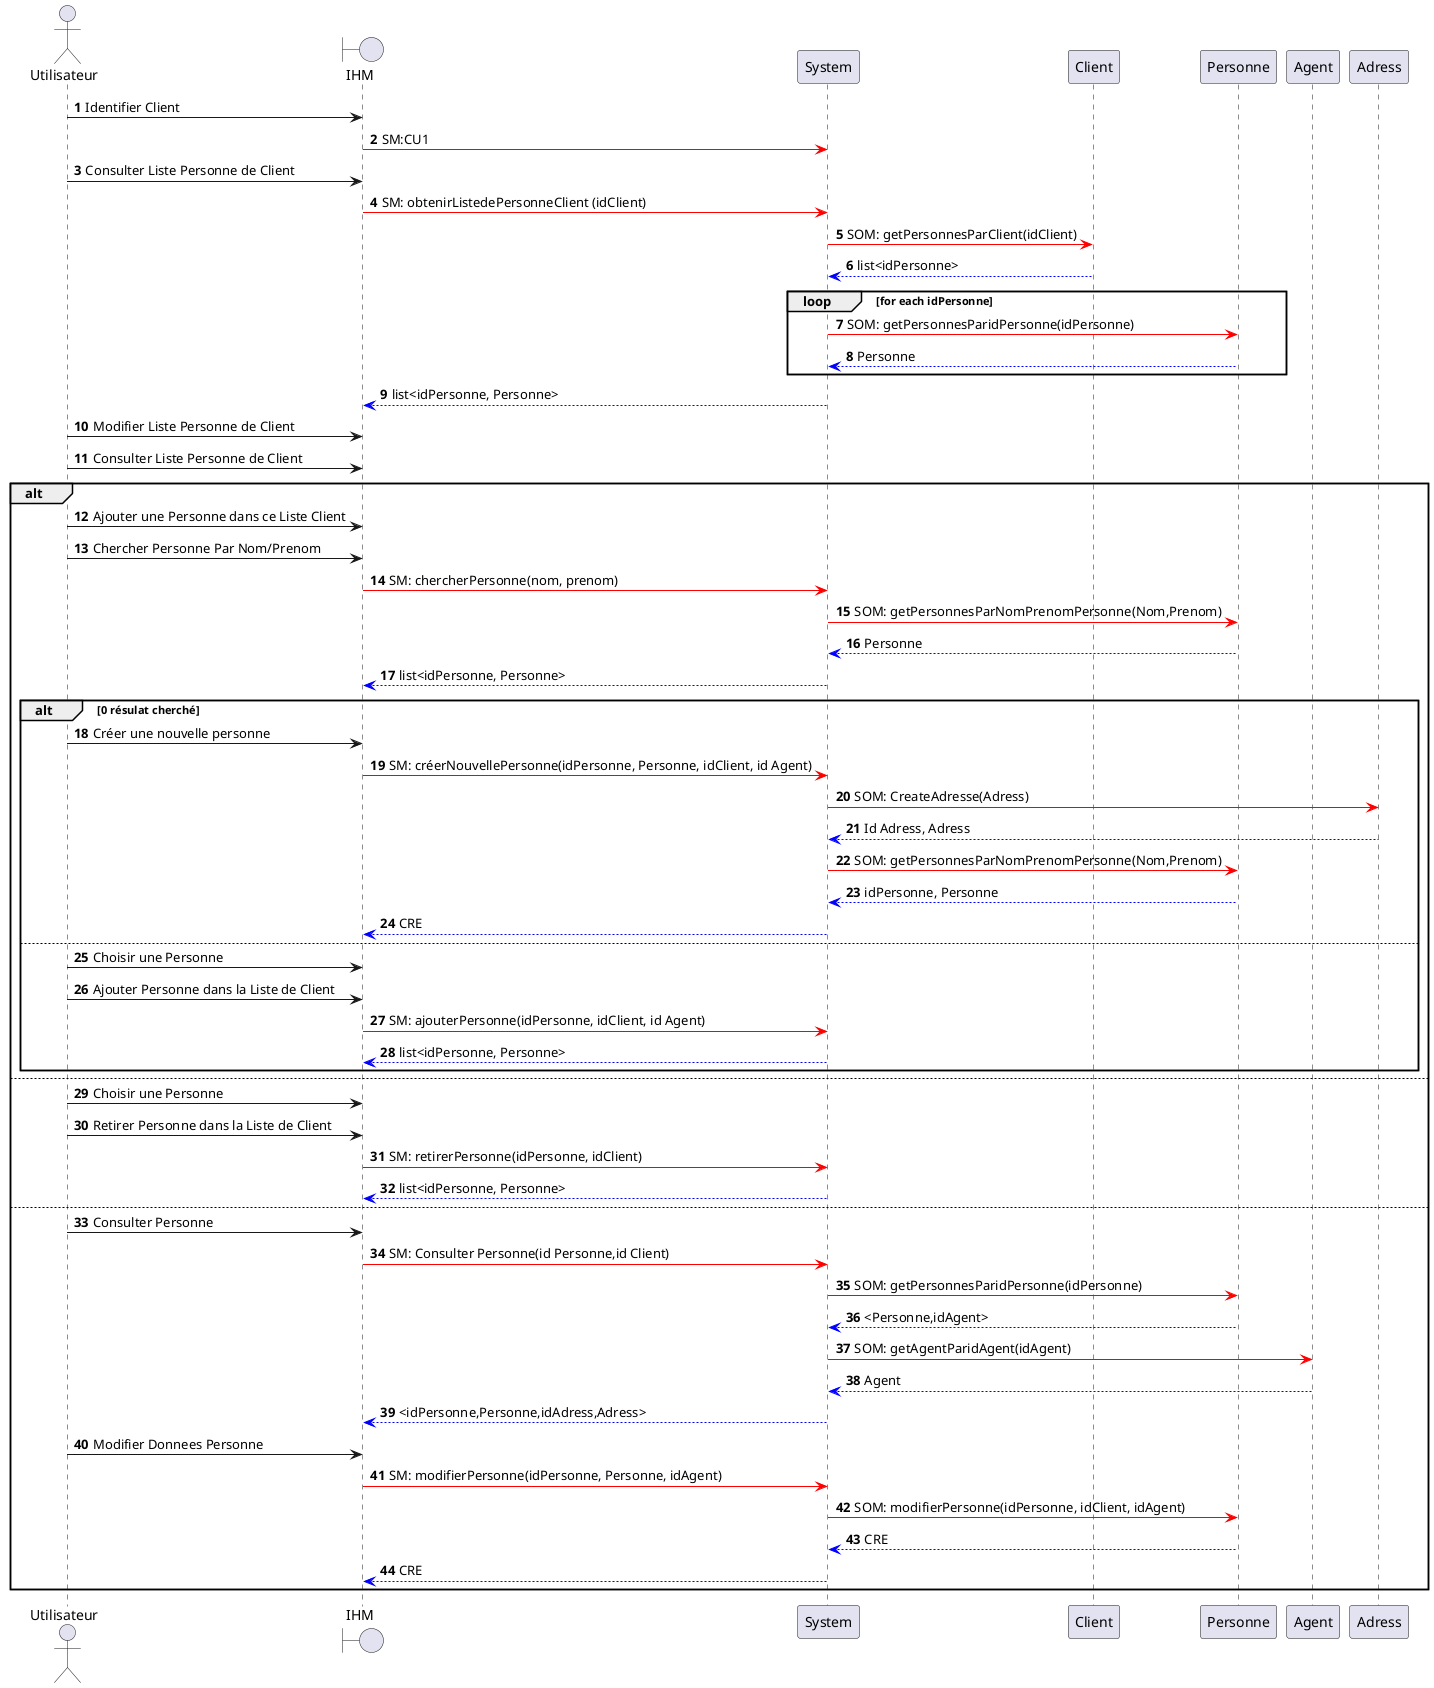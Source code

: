 @startuml

actor Utilisateur as U
boundary IHM as I
participant System as S
participant Client as C
participant Personne as P
participant Agent as A
participant Adress as Ad
'在personne和agent之间添加一个association 来储存最后一个modifier/ajouter 的agent的Id
autonumber

U->I: Identifier Client
    I-[#red]>S: SM:CU1

U->I: Consulter Liste Personne de Client
    I-[#red]>S: SM: obtenirListedePersonneClient (idClient)
        S-[#red]>C: SOM: getPersonnesParClient(idClient)
        C-[#0000FF]->S: list<idPersonne>
        loop for each idPersonne
        S-[#red]>P: SOM: getPersonnesParidPersonne(idPersonne)
        P-[#0000FF]->S: Personne
        end

    S-[#0000FF]->I: list<idPersonne, Personne>


U->I: Modifier Liste Personne de Client
U->I: Consulter Liste Personne de Client
alt
    U->I: Ajouter une Personne dans ce Liste Client

    U->I: Chercher Personne Par Nom/Prenom
        I-[#red]>S: SM: chercherPersonne(nom, prenom)
            S-[#red]>P: SOM: getPersonnesParNomPrenomPersonne(Nom,Prenom)
            P-[#0000FF]->S: Personne
        S-[#0000FF]->I: list<idPersonne, Personne>
    alt  0 résulat cherché
    U->I: Créer une nouvelle personne
            I-[#red]>S: SM: créerNouvellePersonne(idPersonne, Personne, idClient, id Agent)
                S-[#red]>Ad: SOM: CreateAdresse(Adress)
                Ad-[#0000FF]->S: Id Adress, Adress
                S-[#red]>P: SOM: getPersonnesParNomPrenomPersonne(Nom,Prenom)
                P-[#0000FF]->S: idPersonne, Personne
            S-[#0000FF]->I: CRE
    else
    U->I: Choisir une Personne

    U->I: Ajouter Personne dans la Liste de Client
        I-[#red]>S: SM: ajouterPersonne(idPersonne, idClient, id Agent)
        S-[#0000FF]->I: list<idPersonne, Personne>
    end
else
    U->I: Choisir une Personne
    U->I: Retirer Personne dans la Liste de Client
        I-[#red]>S: SM: retirerPersonne(idPersonne, idClient)
        S-[#0000FF]->I: list<idPersonne, Personne>
else
    U->I: Consulter Personne
        I-[#red]>S: SM: Consulter Personne(id Personne,id Client)
            S-[#red]>P: SOM: getPersonnesParidPersonne(idPersonne)
            P-[#0000FF]->S: <Personne,idAgent>
            S-[#red]>A: SOM: getAgentParidAgent(idAgent)
            A-[#0000FF]->S: Agent

        S-[#0000FF]->I: <idPersonne,Personne,idAdress,Adress>
    U->I: Modifier Donnees Personne
        I-[#red]>S: SM: modifierPersonne(idPersonne, Personne, idAgent)
            S-[#red]>P: SOM: modifierPersonne(idPersonne, idClient, idAgent)
            P-[#0000FF]->S: CRE
        S-[#0000FF]->I: CRE
end



@enduml
